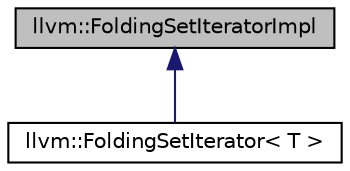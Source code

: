 digraph "llvm::FoldingSetIteratorImpl"
{
 // LATEX_PDF_SIZE
  bgcolor="transparent";
  edge [fontname="Helvetica",fontsize="10",labelfontname="Helvetica",labelfontsize="10"];
  node [fontname="Helvetica",fontsize="10",shape="box"];
  Node1 [label="llvm::FoldingSetIteratorImpl",height=0.2,width=0.4,color="black", fillcolor="grey75", style="filled", fontcolor="black",tooltip="FoldingSetIteratorImpl - This is the common iterator support shared by all folding sets,..."];
  Node1 -> Node2 [dir="back",color="midnightblue",fontsize="10",style="solid",fontname="Helvetica"];
  Node2 [label="llvm::FoldingSetIterator\< T \>",height=0.2,width=0.4,color="black",URL="$classllvm_1_1FoldingSetIterator.html",tooltip=" "];
}
